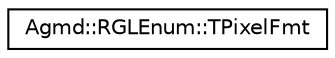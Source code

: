 digraph "Graphical Class Hierarchy"
{
  edge [fontname="Helvetica",fontsize="10",labelfontname="Helvetica",labelfontsize="10"];
  node [fontname="Helvetica",fontsize="10",shape=record];
  rankdir="LR";
  Node1 [label="Agmd::RGLEnum::TPixelFmt",height=0.2,width=0.4,color="black", fillcolor="white", style="filled",URL="$struct_agmd_1_1_r_g_l_enum_1_1_t_pixel_fmt.html"];
}
